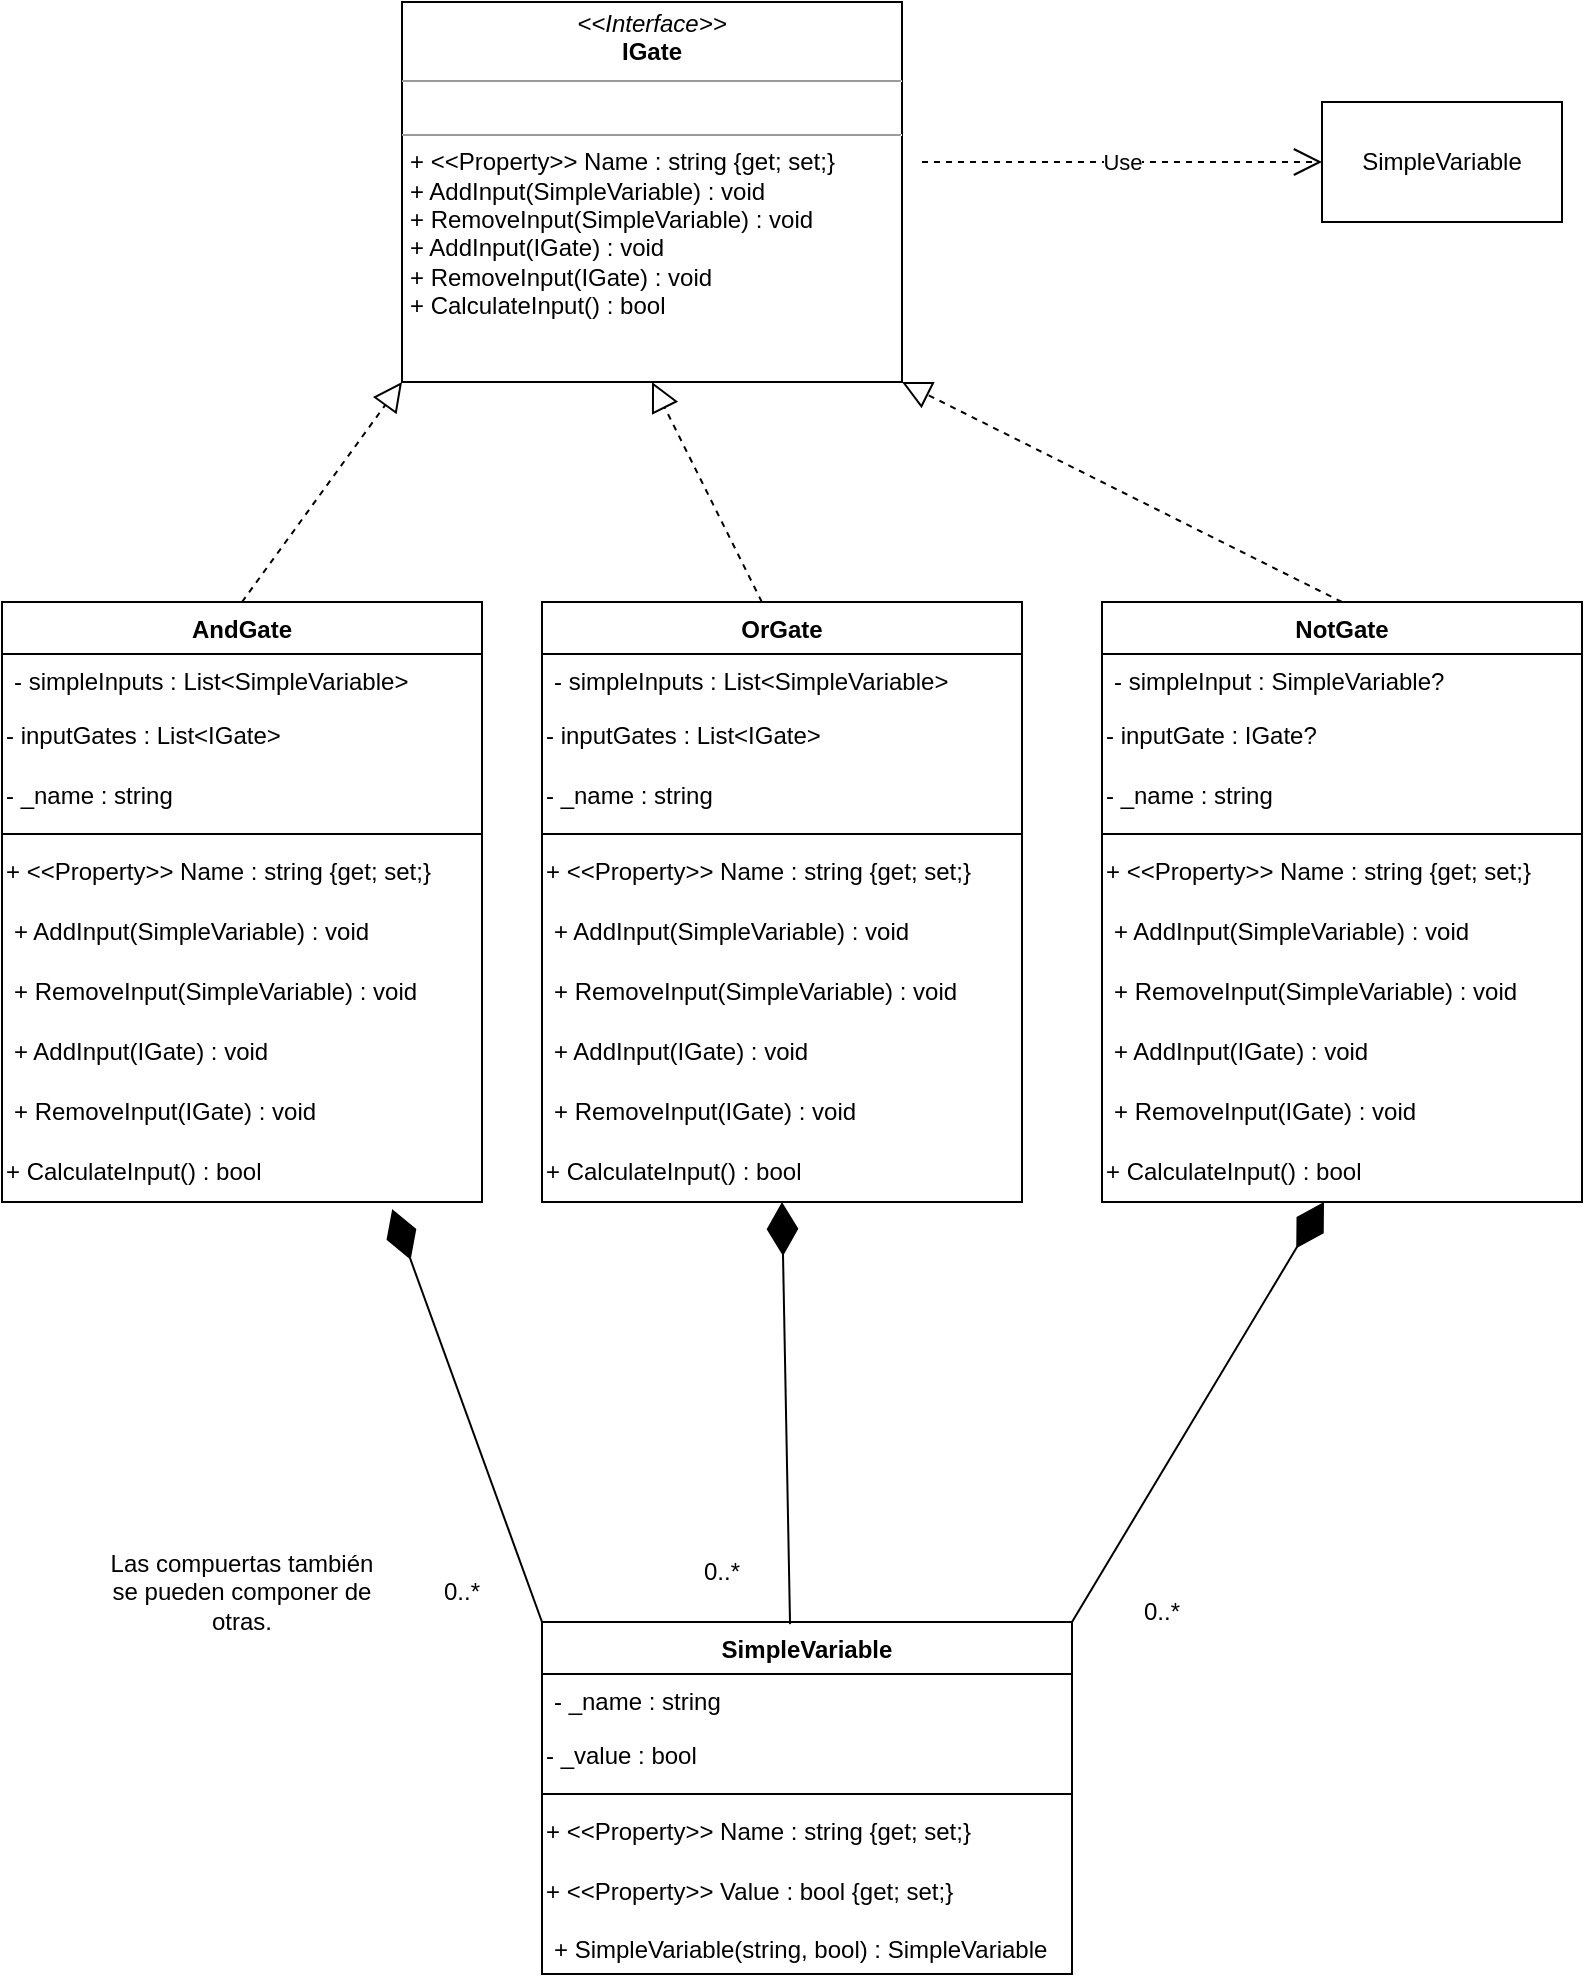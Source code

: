 <mxfile>
    <diagram id="uvzftkSZIBQjNtsvNSzg" name="Page-1">
        <mxGraphModel dx="388" dy="646" grid="1" gridSize="10" guides="1" tooltips="1" connect="1" arrows="1" fold="1" page="1" pageScale="1" pageWidth="850" pageHeight="1100" math="0" shadow="0">
            <root>
                <mxCell id="0"/>
                <mxCell id="1" parent="0"/>
                <mxCell id="7" value="&lt;p style=&quot;margin:0px;margin-top:4px;text-align:center;&quot;&gt;&lt;i&gt;&amp;lt;&amp;lt;Interface&amp;gt;&amp;gt;&lt;/i&gt;&lt;br&gt;&lt;b&gt;IGate&lt;/b&gt;&lt;/p&gt;&lt;hr size=&quot;1&quot;&gt;&lt;p style=&quot;margin:0px;margin-left:4px;&quot;&gt;&lt;br&gt;&lt;/p&gt;&lt;hr size=&quot;1&quot;&gt;&lt;p style=&quot;margin:0px;margin-left:4px;&quot;&gt;+ &amp;lt;&amp;lt;Property&amp;gt;&amp;gt; Name : string {get; set;}&amp;nbsp;&lt;br&gt;+ AddInput(SimpleVariable) : void&lt;/p&gt;&lt;p style=&quot;margin:0px;margin-left:4px;&quot;&gt;+ RemoveInput(SimpleVariable) : void&lt;/p&gt;&lt;p style=&quot;margin: 0px 0px 0px 4px;&quot;&gt;+ AddInput(IGate) : void&lt;/p&gt;&lt;p style=&quot;margin: 0px 0px 0px 4px;&quot;&gt;+ RemoveInput(IGate) : void&lt;/p&gt;&lt;p style=&quot;margin: 0px 0px 0px 4px;&quot;&gt;+ CalculateInput() : bool&lt;/p&gt;" style="verticalAlign=top;align=left;overflow=fill;fontSize=12;fontFamily=Helvetica;html=1;" parent="1" vertex="1">
                    <mxGeometry x="210" y="60" width="250" height="190" as="geometry"/>
                </mxCell>
                <mxCell id="8" value="SimpleVariable" style="swimlane;fontStyle=1;align=center;verticalAlign=top;childLayout=stackLayout;horizontal=1;startSize=26;horizontalStack=0;resizeParent=1;resizeParentMax=0;resizeLast=0;collapsible=1;marginBottom=0;" parent="1" vertex="1">
                    <mxGeometry x="280" y="870" width="265" height="176" as="geometry"/>
                </mxCell>
                <mxCell id="9" value="- _name : string" style="text;strokeColor=none;fillColor=none;align=left;verticalAlign=top;spacingLeft=4;spacingRight=4;overflow=hidden;rotatable=0;points=[[0,0.5],[1,0.5]];portConstraint=eastwest;" parent="8" vertex="1">
                    <mxGeometry y="26" width="265" height="26" as="geometry"/>
                </mxCell>
                <mxCell id="12" value="- _value : bool" style="text;html=1;strokeColor=none;fillColor=none;align=left;verticalAlign=middle;whiteSpace=wrap;rounded=0;" parent="8" vertex="1">
                    <mxGeometry y="52" width="265" height="30" as="geometry"/>
                </mxCell>
                <mxCell id="10" value="" style="line;strokeWidth=1;fillColor=none;align=left;verticalAlign=middle;spacingTop=-1;spacingLeft=3;spacingRight=3;rotatable=0;labelPosition=right;points=[];portConstraint=eastwest;strokeColor=inherit;" parent="8" vertex="1">
                    <mxGeometry y="82" width="265" height="8" as="geometry"/>
                </mxCell>
                <mxCell id="13" value="&lt;span style=&quot;&quot;&gt;+ &amp;lt;&amp;lt;Property&amp;gt;&amp;gt; Name : string {get; set;}&lt;/span&gt;" style="text;html=1;strokeColor=none;fillColor=none;align=left;verticalAlign=middle;whiteSpace=wrap;rounded=0;" parent="8" vertex="1">
                    <mxGeometry y="90" width="265" height="30" as="geometry"/>
                </mxCell>
                <mxCell id="14" value="&lt;span style=&quot;&quot;&gt;+ &amp;lt;&amp;lt;Property&amp;gt;&amp;gt; Value : bool {get; set;}&lt;/span&gt;" style="text;html=1;strokeColor=none;fillColor=none;align=left;verticalAlign=middle;whiteSpace=wrap;rounded=0;" parent="8" vertex="1">
                    <mxGeometry y="120" width="265" height="30" as="geometry"/>
                </mxCell>
                <mxCell id="11" value="+ SimpleVariable(string, bool) : SimpleVariable" style="text;strokeColor=none;fillColor=none;align=left;verticalAlign=top;spacingLeft=4;spacingRight=4;overflow=hidden;rotatable=0;points=[[0,0.5],[1,0.5]];portConstraint=eastwest;" parent="8" vertex="1">
                    <mxGeometry y="150" width="265" height="26" as="geometry"/>
                </mxCell>
                <mxCell id="15" value="AndGate" style="swimlane;fontStyle=1;align=center;verticalAlign=top;childLayout=stackLayout;horizontal=1;startSize=26;horizontalStack=0;resizeParent=1;resizeParentMax=0;resizeLast=0;collapsible=1;marginBottom=0;" parent="1" vertex="1">
                    <mxGeometry x="10" y="360" width="240" height="300" as="geometry"/>
                </mxCell>
                <mxCell id="16" value="- simpleInputs : List&lt;SimpleVariable&gt;" style="text;strokeColor=none;fillColor=none;align=left;verticalAlign=top;spacingLeft=4;spacingRight=4;overflow=hidden;rotatable=0;points=[[0,0.5],[1,0.5]];portConstraint=eastwest;" parent="15" vertex="1">
                    <mxGeometry y="26" width="240" height="26" as="geometry"/>
                </mxCell>
                <mxCell id="19" value="- inputGates : List&amp;lt;IGate&amp;gt;" style="text;html=1;strokeColor=none;fillColor=none;align=left;verticalAlign=middle;whiteSpace=wrap;rounded=0;" parent="15" vertex="1">
                    <mxGeometry y="52" width="240" height="30" as="geometry"/>
                </mxCell>
                <mxCell id="20" value="- _name : string" style="text;html=1;strokeColor=none;fillColor=none;align=left;verticalAlign=middle;whiteSpace=wrap;rounded=0;" parent="15" vertex="1">
                    <mxGeometry y="82" width="240" height="30" as="geometry"/>
                </mxCell>
                <mxCell id="17" value="" style="line;strokeWidth=1;fillColor=none;align=left;verticalAlign=middle;spacingTop=-1;spacingLeft=3;spacingRight=3;rotatable=0;labelPosition=right;points=[];portConstraint=eastwest;strokeColor=inherit;" parent="15" vertex="1">
                    <mxGeometry y="112" width="240" height="8" as="geometry"/>
                </mxCell>
                <mxCell id="22" value="&lt;span style=&quot;&quot;&gt;+ &amp;lt;&amp;lt;Property&amp;gt;&amp;gt; Name : string {get; set;}&lt;/span&gt;" style="text;html=1;strokeColor=none;fillColor=none;align=left;verticalAlign=middle;whiteSpace=wrap;rounded=0;" parent="15" vertex="1">
                    <mxGeometry y="120" width="240" height="30" as="geometry"/>
                </mxCell>
                <mxCell id="21" value="&lt;p style=&quot;margin: 0px 0px 0px 4px;&quot;&gt;+ AddInput(SimpleVariable) : void&lt;/p&gt;" style="text;html=1;strokeColor=none;fillColor=none;align=left;verticalAlign=middle;whiteSpace=wrap;rounded=0;" parent="15" vertex="1">
                    <mxGeometry y="150" width="240" height="30" as="geometry"/>
                </mxCell>
                <mxCell id="23" value="&lt;p style=&quot;margin: 0px 0px 0px 4px;&quot;&gt;+ RemoveInput(SimpleVariable) : void&lt;/p&gt;" style="text;html=1;strokeColor=none;fillColor=none;align=left;verticalAlign=middle;whiteSpace=wrap;rounded=0;" parent="15" vertex="1">
                    <mxGeometry y="180" width="240" height="30" as="geometry"/>
                </mxCell>
                <mxCell id="24" value="&lt;p style=&quot;margin: 0px 0px 0px 4px;&quot;&gt;+ AddInput(IGate) : void&lt;/p&gt;" style="text;html=1;strokeColor=none;fillColor=none;align=left;verticalAlign=middle;whiteSpace=wrap;rounded=0;" parent="15" vertex="1">
                    <mxGeometry y="210" width="240" height="30" as="geometry"/>
                </mxCell>
                <mxCell id="25" value="&lt;p style=&quot;margin: 0px 0px 0px 4px;&quot;&gt;+ RemoveInput(IGate) : void&lt;/p&gt;" style="text;html=1;strokeColor=none;fillColor=none;align=left;verticalAlign=middle;whiteSpace=wrap;rounded=0;" parent="15" vertex="1">
                    <mxGeometry y="240" width="240" height="30" as="geometry"/>
                </mxCell>
                <mxCell id="26" value="&lt;span style=&quot;&quot;&gt;+ CalculateInput() : bool&lt;/span&gt;" style="text;html=1;strokeColor=none;fillColor=none;align=left;verticalAlign=middle;whiteSpace=wrap;rounded=0;" parent="15" vertex="1">
                    <mxGeometry y="270" width="240" height="30" as="geometry"/>
                </mxCell>
                <mxCell id="27" value="OrGate" style="swimlane;fontStyle=1;align=center;verticalAlign=top;childLayout=stackLayout;horizontal=1;startSize=26;horizontalStack=0;resizeParent=1;resizeParentMax=0;resizeLast=0;collapsible=1;marginBottom=0;" parent="1" vertex="1">
                    <mxGeometry x="280" y="360" width="240" height="300" as="geometry"/>
                </mxCell>
                <mxCell id="28" value="- simpleInputs : List&lt;SimpleVariable&gt;" style="text;strokeColor=none;fillColor=none;align=left;verticalAlign=top;spacingLeft=4;spacingRight=4;overflow=hidden;rotatable=0;points=[[0,0.5],[1,0.5]];portConstraint=eastwest;" parent="27" vertex="1">
                    <mxGeometry y="26" width="240" height="26" as="geometry"/>
                </mxCell>
                <mxCell id="29" value="- inputGates : List&amp;lt;IGate&amp;gt;" style="text;html=1;strokeColor=none;fillColor=none;align=left;verticalAlign=middle;whiteSpace=wrap;rounded=0;" parent="27" vertex="1">
                    <mxGeometry y="52" width="240" height="30" as="geometry"/>
                </mxCell>
                <mxCell id="30" value="- _name : string" style="text;html=1;strokeColor=none;fillColor=none;align=left;verticalAlign=middle;whiteSpace=wrap;rounded=0;" parent="27" vertex="1">
                    <mxGeometry y="82" width="240" height="30" as="geometry"/>
                </mxCell>
                <mxCell id="31" value="" style="line;strokeWidth=1;fillColor=none;align=left;verticalAlign=middle;spacingTop=-1;spacingLeft=3;spacingRight=3;rotatable=0;labelPosition=right;points=[];portConstraint=eastwest;strokeColor=inherit;" parent="27" vertex="1">
                    <mxGeometry y="112" width="240" height="8" as="geometry"/>
                </mxCell>
                <mxCell id="32" value="&lt;span style=&quot;&quot;&gt;+ &amp;lt;&amp;lt;Property&amp;gt;&amp;gt; Name : string {get; set;}&lt;/span&gt;" style="text;html=1;strokeColor=none;fillColor=none;align=left;verticalAlign=middle;whiteSpace=wrap;rounded=0;" parent="27" vertex="1">
                    <mxGeometry y="120" width="240" height="30" as="geometry"/>
                </mxCell>
                <mxCell id="33" value="&lt;p style=&quot;margin: 0px 0px 0px 4px;&quot;&gt;+ AddInput(SimpleVariable) : void&lt;/p&gt;" style="text;html=1;strokeColor=none;fillColor=none;align=left;verticalAlign=middle;whiteSpace=wrap;rounded=0;" parent="27" vertex="1">
                    <mxGeometry y="150" width="240" height="30" as="geometry"/>
                </mxCell>
                <mxCell id="34" value="&lt;p style=&quot;margin: 0px 0px 0px 4px;&quot;&gt;+ RemoveInput(SimpleVariable) : void&lt;/p&gt;" style="text;html=1;strokeColor=none;fillColor=none;align=left;verticalAlign=middle;whiteSpace=wrap;rounded=0;" parent="27" vertex="1">
                    <mxGeometry y="180" width="240" height="30" as="geometry"/>
                </mxCell>
                <mxCell id="35" value="&lt;p style=&quot;margin: 0px 0px 0px 4px;&quot;&gt;+ AddInput(IGate) : void&lt;/p&gt;" style="text;html=1;strokeColor=none;fillColor=none;align=left;verticalAlign=middle;whiteSpace=wrap;rounded=0;" parent="27" vertex="1">
                    <mxGeometry y="210" width="240" height="30" as="geometry"/>
                </mxCell>
                <mxCell id="36" value="&lt;p style=&quot;margin: 0px 0px 0px 4px;&quot;&gt;+ RemoveInput(IGate) : void&lt;/p&gt;" style="text;html=1;strokeColor=none;fillColor=none;align=left;verticalAlign=middle;whiteSpace=wrap;rounded=0;" parent="27" vertex="1">
                    <mxGeometry y="240" width="240" height="30" as="geometry"/>
                </mxCell>
                <mxCell id="37" value="&lt;span style=&quot;&quot;&gt;+ CalculateInput() : bool&lt;/span&gt;" style="text;html=1;strokeColor=none;fillColor=none;align=left;verticalAlign=middle;whiteSpace=wrap;rounded=0;" parent="27" vertex="1">
                    <mxGeometry y="270" width="240" height="30" as="geometry"/>
                </mxCell>
                <mxCell id="38" value="NotGate" style="swimlane;fontStyle=1;align=center;verticalAlign=top;childLayout=stackLayout;horizontal=1;startSize=26;horizontalStack=0;resizeParent=1;resizeParentMax=0;resizeLast=0;collapsible=1;marginBottom=0;" parent="1" vertex="1">
                    <mxGeometry x="560" y="360" width="240" height="300" as="geometry"/>
                </mxCell>
                <mxCell id="39" value="- simpleInput : SimpleVariable?" style="text;strokeColor=none;fillColor=none;align=left;verticalAlign=top;spacingLeft=4;spacingRight=4;overflow=hidden;rotatable=0;points=[[0,0.5],[1,0.5]];portConstraint=eastwest;" parent="38" vertex="1">
                    <mxGeometry y="26" width="240" height="26" as="geometry"/>
                </mxCell>
                <mxCell id="40" value="- inputGate : IGate?" style="text;html=1;strokeColor=none;fillColor=none;align=left;verticalAlign=middle;whiteSpace=wrap;rounded=0;" parent="38" vertex="1">
                    <mxGeometry y="52" width="240" height="30" as="geometry"/>
                </mxCell>
                <mxCell id="41" value="- _name : string" style="text;html=1;strokeColor=none;fillColor=none;align=left;verticalAlign=middle;whiteSpace=wrap;rounded=0;" parent="38" vertex="1">
                    <mxGeometry y="82" width="240" height="30" as="geometry"/>
                </mxCell>
                <mxCell id="42" value="" style="line;strokeWidth=1;fillColor=none;align=left;verticalAlign=middle;spacingTop=-1;spacingLeft=3;spacingRight=3;rotatable=0;labelPosition=right;points=[];portConstraint=eastwest;strokeColor=inherit;" parent="38" vertex="1">
                    <mxGeometry y="112" width="240" height="8" as="geometry"/>
                </mxCell>
                <mxCell id="43" value="&lt;span style=&quot;&quot;&gt;+ &amp;lt;&amp;lt;Property&amp;gt;&amp;gt; Name : string {get; set;}&lt;/span&gt;" style="text;html=1;strokeColor=none;fillColor=none;align=left;verticalAlign=middle;whiteSpace=wrap;rounded=0;" parent="38" vertex="1">
                    <mxGeometry y="120" width="240" height="30" as="geometry"/>
                </mxCell>
                <mxCell id="44" value="&lt;p style=&quot;margin: 0px 0px 0px 4px;&quot;&gt;+ AddInput(SimpleVariable) : void&lt;/p&gt;" style="text;html=1;strokeColor=none;fillColor=none;align=left;verticalAlign=middle;whiteSpace=wrap;rounded=0;" parent="38" vertex="1">
                    <mxGeometry y="150" width="240" height="30" as="geometry"/>
                </mxCell>
                <mxCell id="45" value="&lt;p style=&quot;margin: 0px 0px 0px 4px;&quot;&gt;+ RemoveInput(SimpleVariable) : void&lt;/p&gt;" style="text;html=1;strokeColor=none;fillColor=none;align=left;verticalAlign=middle;whiteSpace=wrap;rounded=0;" parent="38" vertex="1">
                    <mxGeometry y="180" width="240" height="30" as="geometry"/>
                </mxCell>
                <mxCell id="46" value="&lt;p style=&quot;margin: 0px 0px 0px 4px;&quot;&gt;+ AddInput(IGate) : void&lt;/p&gt;" style="text;html=1;strokeColor=none;fillColor=none;align=left;verticalAlign=middle;whiteSpace=wrap;rounded=0;" parent="38" vertex="1">
                    <mxGeometry y="210" width="240" height="30" as="geometry"/>
                </mxCell>
                <mxCell id="47" value="&lt;p style=&quot;margin: 0px 0px 0px 4px;&quot;&gt;+ RemoveInput(IGate) : void&lt;/p&gt;" style="text;html=1;strokeColor=none;fillColor=none;align=left;verticalAlign=middle;whiteSpace=wrap;rounded=0;" parent="38" vertex="1">
                    <mxGeometry y="240" width="240" height="30" as="geometry"/>
                </mxCell>
                <mxCell id="48" value="&lt;span style=&quot;&quot;&gt;+ CalculateInput() : bool&lt;/span&gt;" style="text;html=1;strokeColor=none;fillColor=none;align=left;verticalAlign=middle;whiteSpace=wrap;rounded=0;" parent="38" vertex="1">
                    <mxGeometry y="270" width="240" height="30" as="geometry"/>
                </mxCell>
                <mxCell id="50" value="SimpleVariable" style="rounded=0;whiteSpace=wrap;html=1;" parent="1" vertex="1">
                    <mxGeometry x="670" y="110" width="120" height="60" as="geometry"/>
                </mxCell>
                <mxCell id="51" value="Use" style="endArrow=open;endSize=12;dashed=1;html=1;" parent="1" edge="1">
                    <mxGeometry width="160" relative="1" as="geometry">
                        <mxPoint x="470" y="140" as="sourcePoint"/>
                        <mxPoint x="670" y="140" as="targetPoint"/>
                    </mxGeometry>
                </mxCell>
                <mxCell id="52" value="" style="endArrow=block;dashed=1;endFill=0;endSize=12;html=1;entryX=0;entryY=1;entryDx=0;entryDy=0;exitX=0.5;exitY=0;exitDx=0;exitDy=0;exitPerimeter=0;" parent="1" source="15" target="7" edge="1">
                    <mxGeometry width="160" relative="1" as="geometry">
                        <mxPoint x="120" y="358.75" as="sourcePoint"/>
                        <mxPoint x="280" y="358.75" as="targetPoint"/>
                    </mxGeometry>
                </mxCell>
                <mxCell id="53" value="" style="endArrow=block;dashed=1;endFill=0;endSize=12;html=1;entryX=0.5;entryY=1;entryDx=0;entryDy=0;exitX=0.458;exitY=0;exitDx=0;exitDy=0;exitPerimeter=0;" parent="1" source="27" target="7" edge="1">
                    <mxGeometry width="160" relative="1" as="geometry">
                        <mxPoint x="390" y="328.75" as="sourcePoint"/>
                        <mxPoint x="435" y="220" as="targetPoint"/>
                    </mxGeometry>
                </mxCell>
                <mxCell id="54" value="" style="endArrow=block;dashed=1;endFill=0;endSize=12;html=1;entryX=1;entryY=1;entryDx=0;entryDy=0;exitX=0.5;exitY=0;exitDx=0;exitDy=0;" parent="1" source="38" target="7" edge="1">
                    <mxGeometry width="160" relative="1" as="geometry">
                        <mxPoint x="410.0" y="328.86" as="sourcePoint"/>
                        <mxPoint x="291.08" y="220.0" as="targetPoint"/>
                    </mxGeometry>
                </mxCell>
                <mxCell id="57" value="" style="endArrow=diamondThin;endFill=1;endSize=24;html=1;exitX=1;exitY=0;exitDx=0;exitDy=0;" parent="1" source="8" target="48" edge="1">
                    <mxGeometry width="160" relative="1" as="geometry">
                        <mxPoint x="530" y="740" as="sourcePoint"/>
                        <mxPoint x="690" y="740" as="targetPoint"/>
                    </mxGeometry>
                </mxCell>
                <mxCell id="58" value="" style="endArrow=diamondThin;endFill=1;endSize=24;html=1;exitX=0;exitY=0;exitDx=0;exitDy=0;entryX=0.813;entryY=1.118;entryDx=0;entryDy=0;entryPerimeter=0;" parent="1" source="8" target="26" edge="1">
                    <mxGeometry width="160" relative="1" as="geometry">
                        <mxPoint x="110" y="720" as="sourcePoint"/>
                        <mxPoint x="240" y="690" as="targetPoint"/>
                    </mxGeometry>
                </mxCell>
                <mxCell id="59" value="" style="endArrow=diamondThin;endFill=1;endSize=24;html=1;exitX=0.468;exitY=0.006;exitDx=0;exitDy=0;entryX=0.5;entryY=1;entryDx=0;entryDy=0;exitPerimeter=0;" parent="1" source="8" target="37" edge="1">
                    <mxGeometry width="160" relative="1" as="geometry">
                        <mxPoint x="370" y="750" as="sourcePoint"/>
                        <mxPoint x="500" y="720" as="targetPoint"/>
                    </mxGeometry>
                </mxCell>
                <mxCell id="63" value="Las compuertas también se pueden componer de otras." style="text;html=1;strokeColor=none;fillColor=none;align=center;verticalAlign=middle;whiteSpace=wrap;rounded=0;" parent="1" vertex="1">
                    <mxGeometry x="60" y="800" width="140" height="110" as="geometry"/>
                </mxCell>
                <mxCell id="64" value="0..*" style="text;html=1;strokeColor=none;fillColor=none;align=center;verticalAlign=middle;whiteSpace=wrap;rounded=0;" parent="1" vertex="1">
                    <mxGeometry x="340" y="830" width="60" height="30" as="geometry"/>
                </mxCell>
                <mxCell id="66" value="0..*" style="text;html=1;strokeColor=none;fillColor=none;align=center;verticalAlign=middle;whiteSpace=wrap;rounded=0;" vertex="1" parent="1">
                    <mxGeometry x="210" y="840" width="60" height="30" as="geometry"/>
                </mxCell>
                <mxCell id="68" value="0..*" style="text;html=1;strokeColor=none;fillColor=none;align=center;verticalAlign=middle;whiteSpace=wrap;rounded=0;" vertex="1" parent="1">
                    <mxGeometry x="560" y="850" width="60" height="30" as="geometry"/>
                </mxCell>
            </root>
        </mxGraphModel>
    </diagram>
</mxfile>